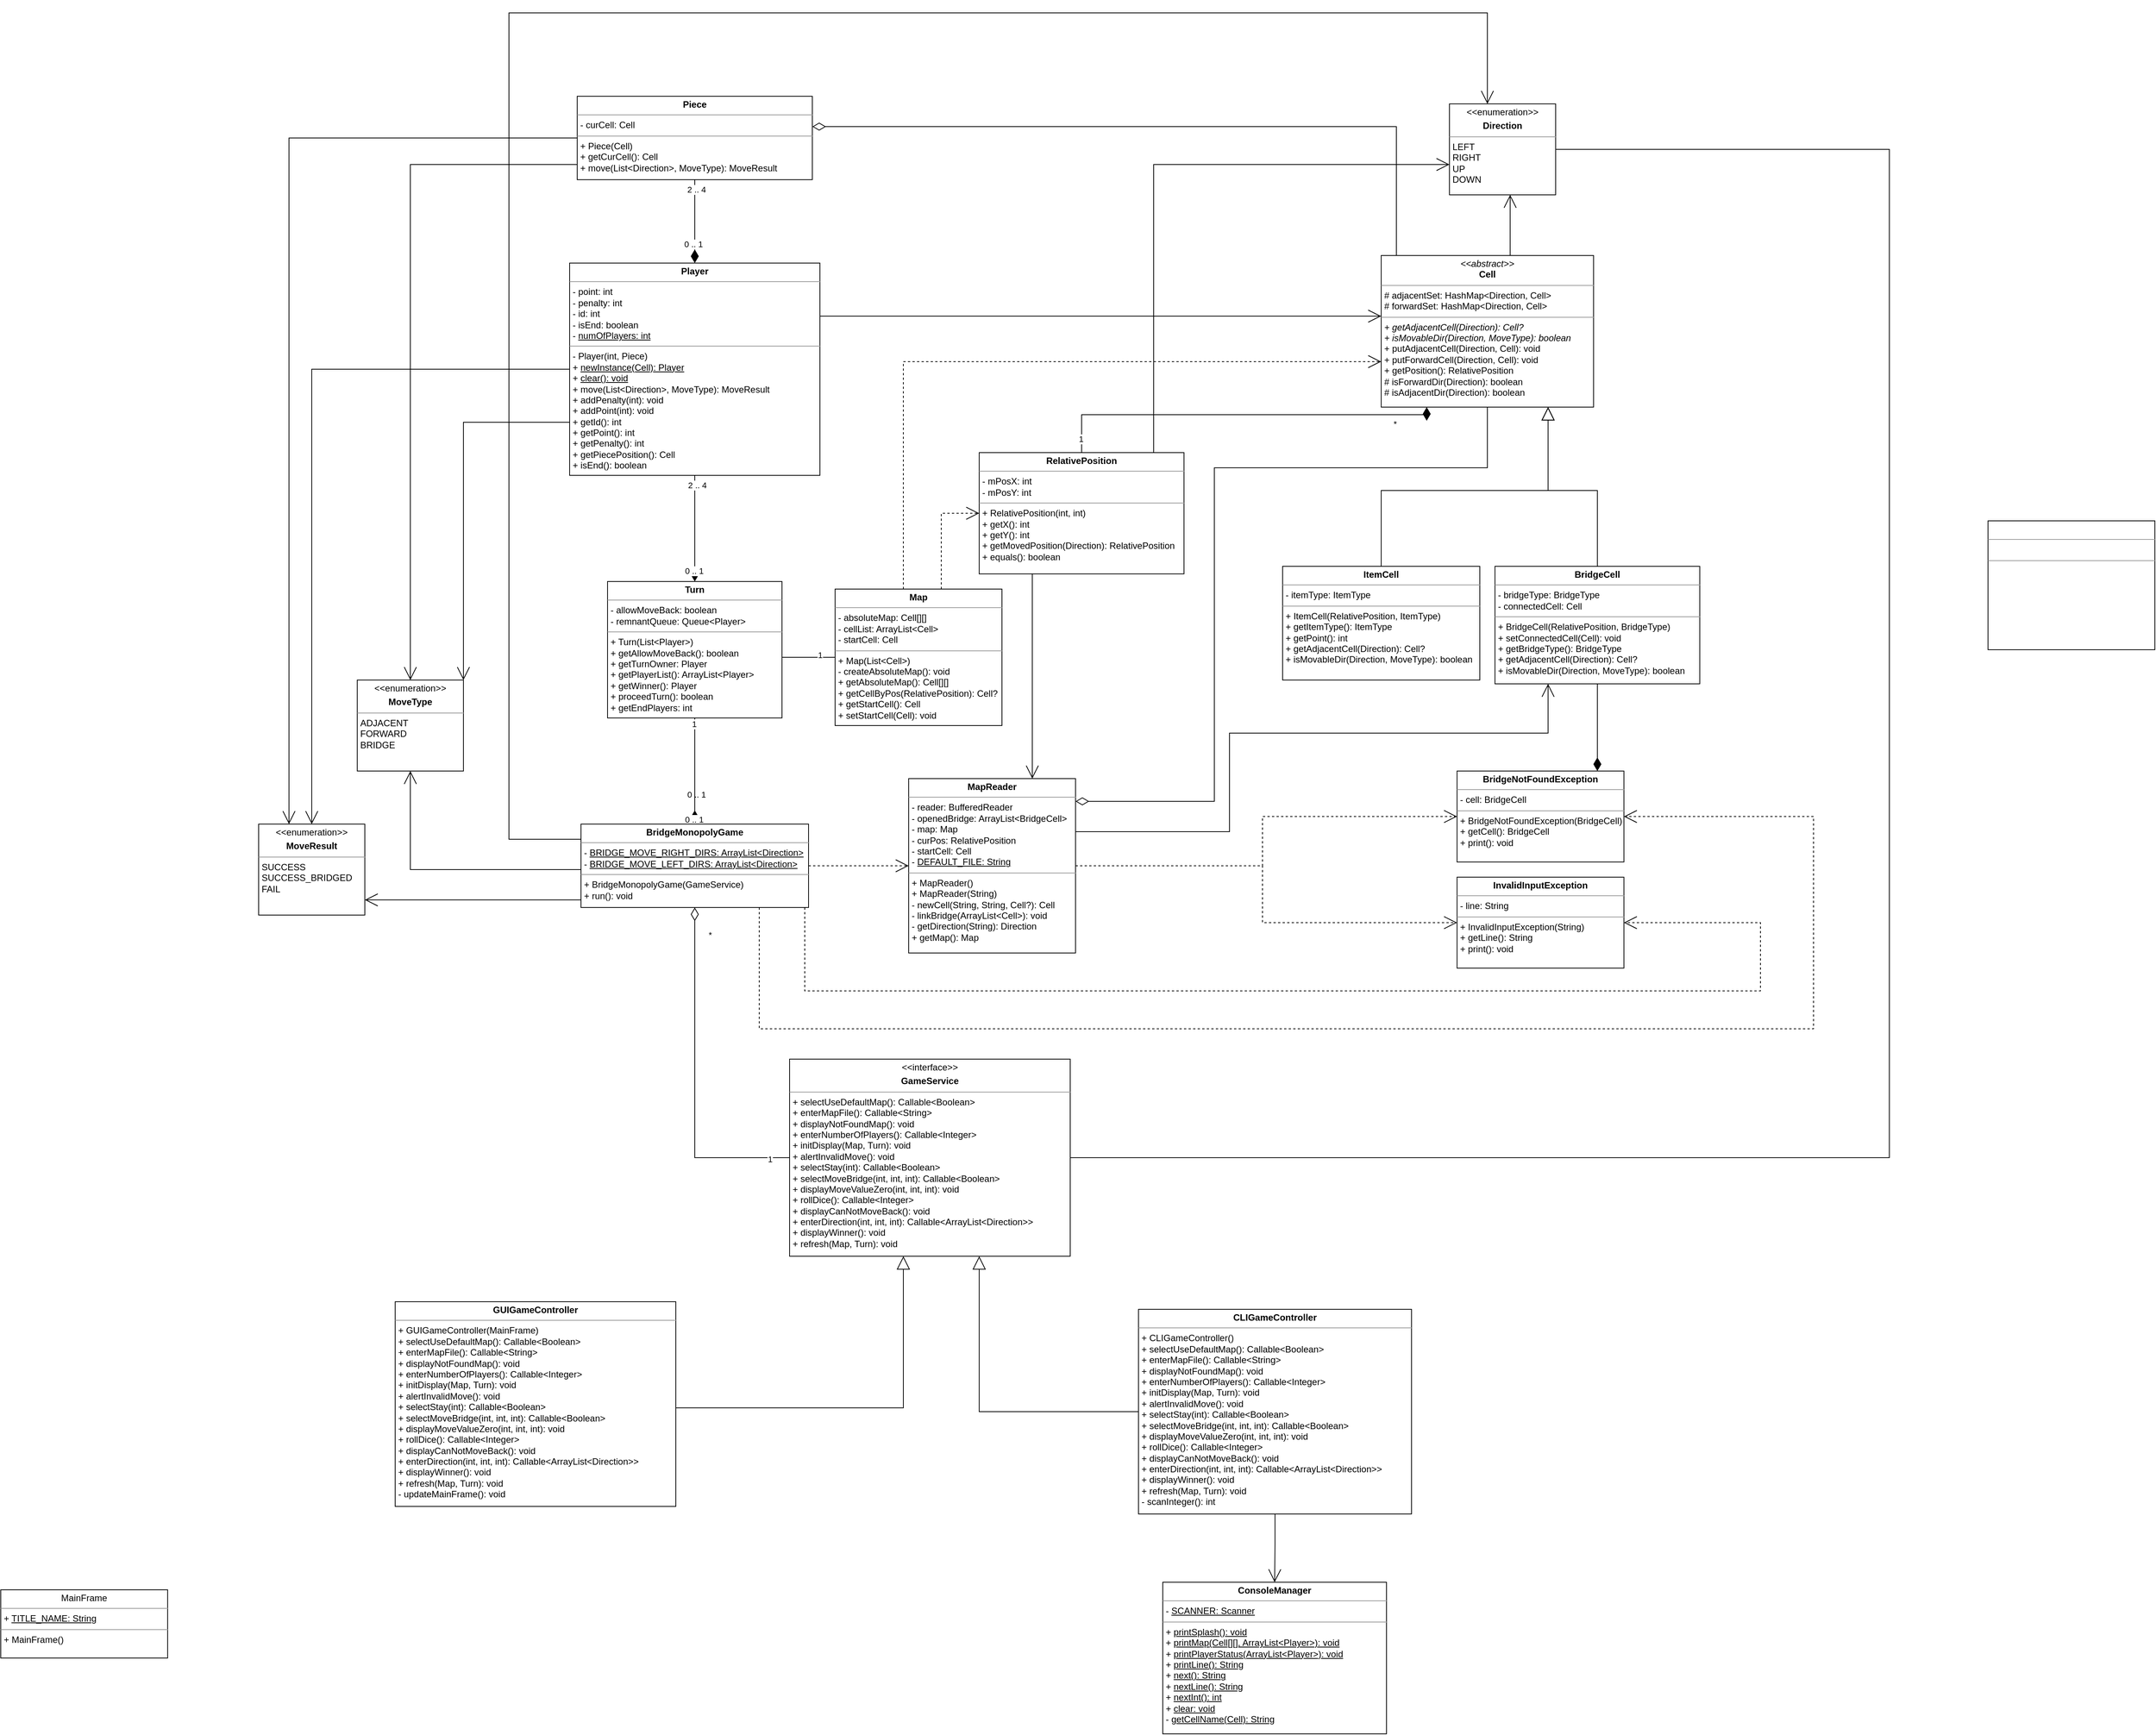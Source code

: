<mxfile version="19.0.0" type="github">
  <diagram id="lSdw_v9pI3lLwO_2yCFn" name="Page-1">
    <mxGraphModel dx="4392" dy="1780" grid="1" gridSize="10" guides="1" tooltips="1" connect="1" arrows="1" fold="1" page="1" pageScale="1" pageWidth="827" pageHeight="1169" math="0" shadow="0">
      <root>
        <mxCell id="0" />
        <mxCell id="1" parent="0" />
        <mxCell id="UL4XIpP4oCxAfivFOoVr-10" style="edgeStyle=orthogonalEdgeStyle;rounded=0;orthogonalLoop=1;jettySize=auto;html=1;endArrow=block;endFill=0;endSize=15;" parent="1" source="G20q8HZ8Ut2CzJjWJbzp-3" target="UL4XIpP4oCxAfivFOoVr-5" edge="1">
          <mxGeometry relative="1" as="geometry">
            <mxPoint x="870" y="925" as="sourcePoint" />
            <Array as="points">
              <mxPoint x="1230" y="850" />
              <mxPoint x="1450" y="850" />
            </Array>
          </mxGeometry>
        </mxCell>
        <mxCell id="G20q8HZ8Ut2CzJjWJbzp-133" style="edgeStyle=orthogonalEdgeStyle;rounded=0;orthogonalLoop=1;jettySize=auto;html=1;startArrow=none;startFill=0;endArrow=open;endFill=0;startSize=15;endSize=15;strokeWidth=1;" edge="1" parent="1" source="UL4XIpP4oCxAfivFOoVr-5" target="G20q8HZ8Ut2CzJjWJbzp-7">
          <mxGeometry relative="1" as="geometry">
            <Array as="points">
              <mxPoint x="1400" y="490" />
              <mxPoint x="1400" y="490" />
            </Array>
          </mxGeometry>
        </mxCell>
        <mxCell id="UL4XIpP4oCxAfivFOoVr-5" value="&lt;p style=&quot;margin:0px;margin-top:4px;text-align:center;&quot;&gt;&lt;i&gt;&amp;lt;&amp;lt;abstract&amp;gt;&amp;gt;&lt;/i&gt;&lt;br&gt;&lt;b&gt;Cell&lt;/b&gt;&lt;/p&gt;&lt;hr size=&quot;1&quot;&gt;&lt;p style=&quot;margin:0px;margin-left:4px;&quot;&gt;# adjacentSet: HashMap&amp;lt;Direction, Cell&amp;gt;&lt;br&gt;# forwardSet: HashMap&amp;lt;Direction, Cell&amp;gt;&lt;/p&gt;&lt;hr size=&quot;1&quot;&gt;&lt;p style=&quot;margin: 0px 0px 0px 4px;&quot;&gt;&lt;i style=&quot;background-color: initial;&quot;&gt;+ getAdjacentCell(Direction): Cell?&lt;/i&gt;&lt;br&gt;&lt;/p&gt;&lt;p style=&quot;margin: 0px 0px 0px 4px;&quot;&gt;&lt;i&gt;+ isMovableDir(Direction, MoveType): boolean&lt;/i&gt;&lt;/p&gt;&lt;p style=&quot;margin:0px;margin-left:4px;&quot;&gt;+ putAdjacentCell(Direction, Cell): void&lt;br&gt;+ putForwardCell(Direction, Cell): void&lt;/p&gt;&lt;p style=&quot;margin:0px;margin-left:4px;&quot;&gt;&lt;span style=&quot;background-color: initial;&quot;&gt;+ getPosition(): RelativePosition&lt;/span&gt;&lt;br&gt;&lt;/p&gt;&lt;p style=&quot;margin:0px;margin-left:4px;&quot;&gt;# isForwardDir(Direction): boolean&lt;/p&gt;&lt;p style=&quot;margin:0px;margin-left:4px;&quot;&gt;# isAdjacentDir(Direction): boolean&lt;/p&gt;" style="verticalAlign=top;align=left;overflow=fill;fontSize=12;fontFamily=Helvetica;html=1;" parent="1" vertex="1">
          <mxGeometry x="1230" y="540" width="280" height="200" as="geometry" />
        </mxCell>
        <mxCell id="UL4XIpP4oCxAfivFOoVr-11" style="edgeStyle=orthogonalEdgeStyle;rounded=0;orthogonalLoop=1;jettySize=auto;html=1;endArrow=block;endFill=0;endSize=15;" parent="1" source="G20q8HZ8Ut2CzJjWJbzp-4" target="UL4XIpP4oCxAfivFOoVr-5" edge="1">
          <mxGeometry relative="1" as="geometry">
            <mxPoint x="1160" y="925" as="sourcePoint" />
            <Array as="points">
              <mxPoint x="1515" y="850" />
              <mxPoint x="1450" y="850" />
            </Array>
          </mxGeometry>
        </mxCell>
        <mxCell id="G20q8HZ8Ut2CzJjWJbzp-81" style="edgeStyle=orthogonalEdgeStyle;rounded=0;orthogonalLoop=1;jettySize=auto;html=1;endArrow=diamondThin;endFill=1;endSize=15;" edge="1" parent="1" source="G20q8HZ8Ut2CzJjWJbzp-1" target="UL4XIpP4oCxAfivFOoVr-5">
          <mxGeometry relative="1" as="geometry">
            <Array as="points">
              <mxPoint x="835" y="750" />
              <mxPoint x="1290" y="750" />
            </Array>
          </mxGeometry>
        </mxCell>
        <mxCell id="G20q8HZ8Ut2CzJjWJbzp-83" value="1" style="edgeLabel;html=1;align=center;verticalAlign=middle;resizable=0;points=[];" vertex="1" connectable="0" parent="G20q8HZ8Ut2CzJjWJbzp-81">
          <mxGeometry x="-0.929" relative="1" as="geometry">
            <mxPoint x="-1" as="offset" />
          </mxGeometry>
        </mxCell>
        <mxCell id="G20q8HZ8Ut2CzJjWJbzp-84" value="*" style="edgeLabel;html=1;align=center;verticalAlign=middle;resizable=0;points=[];" vertex="1" connectable="0" parent="G20q8HZ8Ut2CzJjWJbzp-81">
          <mxGeometry x="0.768" y="-1" relative="1" as="geometry">
            <mxPoint x="7" y="11" as="offset" />
          </mxGeometry>
        </mxCell>
        <mxCell id="G20q8HZ8Ut2CzJjWJbzp-132" style="edgeStyle=orthogonalEdgeStyle;rounded=0;orthogonalLoop=1;jettySize=auto;html=1;startArrow=none;startFill=0;endArrow=open;endFill=0;startSize=15;endSize=15;strokeWidth=1;" edge="1" parent="1" source="G20q8HZ8Ut2CzJjWJbzp-1" target="G20q8HZ8Ut2CzJjWJbzp-6">
          <mxGeometry relative="1" as="geometry">
            <Array as="points">
              <mxPoint x="770" y="1050" />
              <mxPoint x="770" y="1050" />
            </Array>
          </mxGeometry>
        </mxCell>
        <mxCell id="G20q8HZ8Ut2CzJjWJbzp-134" style="edgeStyle=orthogonalEdgeStyle;rounded=0;orthogonalLoop=1;jettySize=auto;html=1;startArrow=none;startFill=0;endArrow=open;endFill=0;startSize=15;endSize=15;strokeWidth=1;" edge="1" parent="1" source="G20q8HZ8Ut2CzJjWJbzp-1" target="G20q8HZ8Ut2CzJjWJbzp-7">
          <mxGeometry relative="1" as="geometry">
            <Array as="points">
              <mxPoint x="930" y="420" />
            </Array>
          </mxGeometry>
        </mxCell>
        <mxCell id="G20q8HZ8Ut2CzJjWJbzp-1" value="&lt;p style=&quot;margin:0px;margin-top:4px;text-align:center;&quot;&gt;&lt;b&gt;RelativePosition&lt;/b&gt;&lt;/p&gt;&lt;hr size=&quot;1&quot;&gt;&lt;p style=&quot;margin:0px;margin-left:4px;&quot;&gt;- mPosX: int&lt;br&gt;- mPosY: int&lt;/p&gt;&lt;hr size=&quot;1&quot;&gt;&lt;p style=&quot;margin:0px;margin-left:4px;&quot;&gt;+ RelativePosition(int, int)&lt;/p&gt;&lt;p style=&quot;margin:0px;margin-left:4px;&quot;&gt;+ getX(): int&lt;/p&gt;&lt;p style=&quot;margin:0px;margin-left:4px;&quot;&gt;+ getY(): int&lt;/p&gt;&lt;p style=&quot;margin:0px;margin-left:4px;&quot;&gt;+ getMovedPosition(Direction): RelativePosition&lt;/p&gt;&lt;p style=&quot;margin:0px;margin-left:4px;&quot;&gt;+ equals(): boolean&lt;br&gt;&lt;/p&gt;" style="verticalAlign=top;align=left;overflow=fill;fontSize=12;fontFamily=Helvetica;html=1;" vertex="1" parent="1">
          <mxGeometry x="700" y="800" width="270" height="160" as="geometry" />
        </mxCell>
        <mxCell id="G20q8HZ8Ut2CzJjWJbzp-2" value="&lt;p style=&quot;margin:0px;margin-top:4px;text-align:center;&quot;&gt;&lt;br&gt;&lt;/p&gt;&lt;hr size=&quot;1&quot;&gt;&lt;p style=&quot;margin:0px;margin-left:4px;&quot;&gt;&lt;br&gt;&lt;/p&gt;&lt;hr size=&quot;1&quot;&gt;&lt;p style=&quot;margin:0px;margin-left:4px;&quot;&gt;&lt;br&gt;&lt;/p&gt;" style="verticalAlign=top;align=left;overflow=fill;fontSize=12;fontFamily=Helvetica;html=1;" vertex="1" parent="1">
          <mxGeometry x="2030" y="890" width="220" height="170" as="geometry" />
        </mxCell>
        <mxCell id="G20q8HZ8Ut2CzJjWJbzp-3" value="&lt;p style=&quot;margin:0px;margin-top:4px;text-align:center;&quot;&gt;&lt;b&gt;ItemCell&lt;/b&gt;&lt;/p&gt;&lt;hr size=&quot;1&quot;&gt;&lt;p style=&quot;margin:0px;margin-left:4px;&quot;&gt;- itemType: ItemType&lt;/p&gt;&lt;hr size=&quot;1&quot;&gt;&lt;p style=&quot;margin:0px;margin-left:4px;&quot;&gt;+ ItemCell(RelativePosition, ItemType)&lt;/p&gt;&lt;p style=&quot;margin:0px;margin-left:4px;&quot;&gt;+ getItemType(): ItemType&lt;/p&gt;&lt;p style=&quot;margin:0px;margin-left:4px;&quot;&gt;+ getPoint(): int&lt;/p&gt;&lt;p style=&quot;margin: 0px 0px 0px 4px;&quot;&gt;+ getAdjacentCell(Direction): Cell?&lt;/p&gt;&lt;p style=&quot;margin: 0px 0px 0px 4px;&quot;&gt;+ isMovableDir(Direction, MoveType): boolean&lt;/p&gt;" style="verticalAlign=top;align=left;overflow=fill;fontSize=12;fontFamily=Helvetica;html=1;" vertex="1" parent="1">
          <mxGeometry x="1100" y="950" width="260" height="150" as="geometry" />
        </mxCell>
        <mxCell id="G20q8HZ8Ut2CzJjWJbzp-4" value="&lt;p style=&quot;margin:0px;margin-top:4px;text-align:center;&quot;&gt;&lt;b&gt;BridgeCell&lt;/b&gt;&lt;/p&gt;&lt;hr size=&quot;1&quot;&gt;&lt;p style=&quot;margin:0px;margin-left:4px;&quot;&gt;- bridgeType: BridgeType&lt;/p&gt;&lt;p style=&quot;margin:0px;margin-left:4px;&quot;&gt;- connectedCell: Cell&lt;/p&gt;&lt;hr size=&quot;1&quot;&gt;&lt;p style=&quot;margin:0px;margin-left:4px;&quot;&gt;+ BridgeCell(RelativePosition, BridgeType)&lt;/p&gt;&lt;p style=&quot;margin:0px;margin-left:4px;&quot;&gt;+ setConnectedCell(Cell): void&lt;/p&gt;&lt;p style=&quot;margin:0px;margin-left:4px;&quot;&gt;+ getBridgeType(): BridgeType&lt;/p&gt;&lt;p style=&quot;margin: 0px 0px 0px 4px;&quot;&gt;+ getAdjacentCell(Direction): Cell?&lt;/p&gt;&lt;p style=&quot;margin: 0px 0px 0px 4px;&quot;&gt;+ isMovableDir(Direction, MoveType): boolean&lt;/p&gt;" style="verticalAlign=top;align=left;overflow=fill;fontSize=12;fontFamily=Helvetica;html=1;" vertex="1" parent="1">
          <mxGeometry x="1380" y="950" width="270" height="155" as="geometry" />
        </mxCell>
        <mxCell id="G20q8HZ8Ut2CzJjWJbzp-91" style="edgeStyle=orthogonalEdgeStyle;rounded=0;orthogonalLoop=1;jettySize=auto;html=1;endArrow=diamondThin;endFill=1;endSize=15;" edge="1" parent="1" source="G20q8HZ8Ut2CzJjWJbzp-5" target="G20q8HZ8Ut2CzJjWJbzp-18">
          <mxGeometry relative="1" as="geometry">
            <mxPoint x="1060" y="2165" as="targetPoint" />
          </mxGeometry>
        </mxCell>
        <mxCell id="G20q8HZ8Ut2CzJjWJbzp-92" value="1" style="edgeLabel;html=1;align=center;verticalAlign=middle;resizable=0;points=[];" vertex="1" connectable="0" parent="G20q8HZ8Ut2CzJjWJbzp-91">
          <mxGeometry x="-0.905" y="-2" relative="1" as="geometry">
            <mxPoint x="-1" y="-1" as="offset" />
          </mxGeometry>
        </mxCell>
        <mxCell id="G20q8HZ8Ut2CzJjWJbzp-93" value="0 .. 1" style="edgeLabel;html=1;align=center;verticalAlign=middle;resizable=0;points=[];" vertex="1" connectable="0" parent="G20q8HZ8Ut2CzJjWJbzp-91">
          <mxGeometry x="0.813" y="3" relative="1" as="geometry">
            <mxPoint x="-1" y="-1" as="offset" />
          </mxGeometry>
        </mxCell>
        <mxCell id="G20q8HZ8Ut2CzJjWJbzp-100" style="edgeStyle=orthogonalEdgeStyle;rounded=0;orthogonalLoop=1;jettySize=auto;html=1;endArrow=open;endFill=0;endSize=15;dashed=1;" edge="1" parent="1" source="G20q8HZ8Ut2CzJjWJbzp-5" target="UL4XIpP4oCxAfivFOoVr-5">
          <mxGeometry relative="1" as="geometry">
            <Array as="points">
              <mxPoint x="600" y="680" />
            </Array>
          </mxGeometry>
        </mxCell>
        <mxCell id="G20q8HZ8Ut2CzJjWJbzp-110" style="edgeStyle=orthogonalEdgeStyle;rounded=0;orthogonalLoop=1;jettySize=auto;html=1;startArrow=none;startFill=0;endArrow=open;endFill=0;startSize=15;endSize=15;strokeWidth=1;dashed=1;" edge="1" parent="1" source="G20q8HZ8Ut2CzJjWJbzp-5" target="G20q8HZ8Ut2CzJjWJbzp-1">
          <mxGeometry relative="1" as="geometry">
            <Array as="points">
              <mxPoint x="650" y="880" />
            </Array>
          </mxGeometry>
        </mxCell>
        <mxCell id="G20q8HZ8Ut2CzJjWJbzp-5" value="&lt;p style=&quot;margin:0px;margin-top:4px;text-align:center;&quot;&gt;&lt;b&gt;Map&lt;/b&gt;&lt;/p&gt;&lt;hr size=&quot;1&quot;&gt;&lt;p style=&quot;margin:0px;margin-left:4px;&quot;&gt;- absoluteMap: Cell[][]&lt;/p&gt;&lt;p style=&quot;margin:0px;margin-left:4px;&quot;&gt;- cellList: ArrayList&amp;lt;Cell&amp;gt;&lt;/p&gt;&lt;p style=&quot;margin:0px;margin-left:4px;&quot;&gt;- startCell: Cell&lt;/p&gt;&lt;hr size=&quot;1&quot;&gt;&lt;p style=&quot;margin:0px;margin-left:4px;&quot;&gt;+ Map(List&amp;lt;Cell&amp;gt;)&lt;br&gt;&lt;/p&gt;&lt;p style=&quot;margin:0px;margin-left:4px;&quot;&gt;- createAbsoluteMap(): void&lt;/p&gt;&lt;p style=&quot;margin:0px;margin-left:4px;&quot;&gt;+ getAbsoluteMap(): Cell[][]&lt;/p&gt;&lt;p style=&quot;margin:0px;margin-left:4px;&quot;&gt;+ getCellByPos(RelativePosition): Cell?&lt;/p&gt;&lt;p style=&quot;margin:0px;margin-left:4px;&quot;&gt;+ getStartCell(): Cell&lt;/p&gt;&lt;p style=&quot;margin:0px;margin-left:4px;&quot;&gt;+ setStartCell(Cell): void&lt;/p&gt;" style="verticalAlign=top;align=left;overflow=fill;fontSize=12;fontFamily=Helvetica;html=1;" vertex="1" parent="1">
          <mxGeometry x="510" y="980" width="220" height="180" as="geometry" />
        </mxCell>
        <mxCell id="G20q8HZ8Ut2CzJjWJbzp-72" style="edgeStyle=orthogonalEdgeStyle;rounded=0;orthogonalLoop=1;jettySize=auto;html=1;endArrow=open;endFill=0;endSize=15;dashed=1;" edge="1" parent="1" source="G20q8HZ8Ut2CzJjWJbzp-6" target="G20q8HZ8Ut2CzJjWJbzp-63">
          <mxGeometry relative="1" as="geometry" />
        </mxCell>
        <mxCell id="G20q8HZ8Ut2CzJjWJbzp-73" style="edgeStyle=orthogonalEdgeStyle;rounded=0;orthogonalLoop=1;jettySize=auto;html=1;endArrow=open;endFill=0;endSize=15;dashed=1;" edge="1" parent="1" source="G20q8HZ8Ut2CzJjWJbzp-6" target="G20q8HZ8Ut2CzJjWJbzp-64">
          <mxGeometry relative="1" as="geometry" />
        </mxCell>
        <mxCell id="G20q8HZ8Ut2CzJjWJbzp-105" style="edgeStyle=orthogonalEdgeStyle;rounded=0;orthogonalLoop=1;jettySize=auto;html=1;endArrow=none;endFill=0;endSize=15;startArrow=diamondThin;startFill=0;startSize=15;" edge="1" parent="1" source="G20q8HZ8Ut2CzJjWJbzp-6" target="UL4XIpP4oCxAfivFOoVr-5">
          <mxGeometry relative="1" as="geometry">
            <Array as="points">
              <mxPoint x="1010" y="1260" />
              <mxPoint x="1010" y="820" />
            </Array>
          </mxGeometry>
        </mxCell>
        <mxCell id="G20q8HZ8Ut2CzJjWJbzp-106" style="edgeStyle=orthogonalEdgeStyle;rounded=0;orthogonalLoop=1;jettySize=auto;html=1;startArrow=none;startFill=0;endArrow=open;endFill=0;startSize=15;endSize=15;strokeWidth=1;" edge="1" parent="1" source="G20q8HZ8Ut2CzJjWJbzp-6" target="G20q8HZ8Ut2CzJjWJbzp-4">
          <mxGeometry relative="1" as="geometry">
            <Array as="points">
              <mxPoint x="1030" y="1300" />
              <mxPoint x="1030" y="1170" />
              <mxPoint x="1450" y="1170" />
            </Array>
          </mxGeometry>
        </mxCell>
        <mxCell id="G20q8HZ8Ut2CzJjWJbzp-6" value="&lt;p style=&quot;margin:0px;margin-top:4px;text-align:center;&quot;&gt;&lt;b&gt;MapReader&lt;/b&gt;&lt;/p&gt;&lt;hr size=&quot;1&quot;&gt;&lt;p style=&quot;margin:0px;margin-left:4px;&quot;&gt;- reader: BufferedReader&lt;/p&gt;&lt;p style=&quot;margin:0px;margin-left:4px;&quot;&gt;- openedBridge: ArrayList&amp;lt;BridgeCell&amp;gt;&lt;/p&gt;&lt;p style=&quot;margin:0px;margin-left:4px;&quot;&gt;- map: Map&lt;/p&gt;&lt;p style=&quot;margin:0px;margin-left:4px;&quot;&gt;- curPos: RelativePosition&lt;/p&gt;&lt;p style=&quot;margin:0px;margin-left:4px;&quot;&gt;- startCell: Cell&lt;/p&gt;&lt;p style=&quot;margin:0px;margin-left:4px;&quot;&gt;- &lt;u&gt;DEFAULT_FILE: String&lt;/u&gt;&lt;/p&gt;&lt;hr size=&quot;1&quot;&gt;&lt;p style=&quot;margin:0px;margin-left:4px;&quot;&gt;+ MapReader()&lt;/p&gt;&lt;p style=&quot;margin:0px;margin-left:4px;&quot;&gt;+ MapReader(String)&lt;/p&gt;&lt;p style=&quot;margin:0px;margin-left:4px;&quot;&gt;- newCell(String, String, Cell?): Cell&lt;/p&gt;&lt;p style=&quot;margin:0px;margin-left:4px;&quot;&gt;- linkBridge(ArrayList&amp;lt;Cell&amp;gt;): void&lt;/p&gt;&lt;p style=&quot;margin:0px;margin-left:4px;&quot;&gt;- getDirection(String): Direction&lt;/p&gt;&lt;p style=&quot;margin:0px;margin-left:4px;&quot;&gt;+ getMap(): Map&lt;/p&gt;" style="verticalAlign=top;align=left;overflow=fill;fontSize=12;fontFamily=Helvetica;html=1;" vertex="1" parent="1">
          <mxGeometry x="607" y="1230" width="220" height="230" as="geometry" />
        </mxCell>
        <mxCell id="G20q8HZ8Ut2CzJjWJbzp-7" value="&lt;p style=&quot;margin:0px;margin-top:4px;text-align:center;&quot;&gt;&amp;lt;&amp;lt;enumeration&amp;gt;&amp;gt;&lt;/p&gt;&lt;p style=&quot;margin:0px;margin-top:4px;text-align:center;&quot;&gt;&lt;b&gt;Direction&lt;/b&gt;&lt;/p&gt;&lt;hr size=&quot;1&quot;&gt;&lt;p style=&quot;margin:0px;margin-left:4px;&quot;&gt;&lt;/p&gt;&lt;p style=&quot;margin:0px;margin-left:4px;&quot;&gt;LEFT&lt;/p&gt;&lt;p style=&quot;margin:0px;margin-left:4px;&quot;&gt;RIGHT&lt;/p&gt;&lt;p style=&quot;margin:0px;margin-left:4px;&quot;&gt;UP&lt;/p&gt;&lt;p style=&quot;margin:0px;margin-left:4px;&quot;&gt;DOWN&lt;/p&gt;" style="verticalAlign=top;align=left;overflow=fill;fontSize=12;fontFamily=Helvetica;html=1;" vertex="1" parent="1">
          <mxGeometry x="1320" y="340" width="140" height="120" as="geometry" />
        </mxCell>
        <mxCell id="G20q8HZ8Ut2CzJjWJbzp-8" value="&lt;p style=&quot;margin:0px;margin-top:4px;text-align:center;&quot;&gt;&amp;lt;&amp;lt;enumeration&amp;gt;&amp;gt;&lt;/p&gt;&lt;p style=&quot;margin:0px;margin-top:4px;text-align:center;&quot;&gt;&lt;b&gt;MoveResult&lt;/b&gt;&lt;/p&gt;&lt;hr size=&quot;1&quot;&gt;&lt;p style=&quot;margin:0px;margin-left:4px;&quot;&gt;&lt;/p&gt;&lt;p style=&quot;margin:0px;margin-left:4px;&quot;&gt;SUCCESS&lt;/p&gt;&lt;p style=&quot;margin:0px;margin-left:4px;&quot;&gt;SUCCESS_BRIDGED&lt;/p&gt;&lt;p style=&quot;margin:0px;margin-left:4px;&quot;&gt;FAIL&lt;/p&gt;" style="verticalAlign=top;align=left;overflow=fill;fontSize=12;fontFamily=Helvetica;html=1;" vertex="1" parent="1">
          <mxGeometry x="-250" y="1290" width="140" height="120" as="geometry" />
        </mxCell>
        <mxCell id="G20q8HZ8Ut2CzJjWJbzp-10" value="&lt;p style=&quot;margin:0px;margin-top:4px;text-align:center;&quot;&gt;&amp;lt;&amp;lt;enumeration&amp;gt;&amp;gt;&lt;/p&gt;&lt;p style=&quot;margin:0px;margin-top:4px;text-align:center;&quot;&gt;&lt;b&gt;MoveType&lt;/b&gt;&lt;/p&gt;&lt;hr size=&quot;1&quot;&gt;&lt;p style=&quot;margin:0px;margin-left:4px;&quot;&gt;&lt;/p&gt;&lt;p style=&quot;margin:0px;margin-left:4px;&quot;&gt;ADJACENT&lt;/p&gt;&lt;p style=&quot;margin:0px;margin-left:4px;&quot;&gt;FORWARD&lt;/p&gt;&lt;p style=&quot;margin:0px;margin-left:4px;&quot;&gt;BRIDGE&lt;/p&gt;" style="verticalAlign=top;align=left;overflow=fill;fontSize=12;fontFamily=Helvetica;html=1;" vertex="1" parent="1">
          <mxGeometry x="-120" y="1100" width="140" height="120" as="geometry" />
        </mxCell>
        <mxCell id="G20q8HZ8Ut2CzJjWJbzp-97" style="edgeStyle=orthogonalEdgeStyle;rounded=0;orthogonalLoop=1;jettySize=auto;html=1;endArrow=diamondThin;endFill=1;endSize=15;" edge="1" parent="1" source="G20q8HZ8Ut2CzJjWJbzp-12" target="G20q8HZ8Ut2CzJjWJbzp-13">
          <mxGeometry relative="1" as="geometry" />
        </mxCell>
        <mxCell id="G20q8HZ8Ut2CzJjWJbzp-98" value="2 .. 4" style="edgeLabel;html=1;align=center;verticalAlign=middle;resizable=0;points=[];" vertex="1" connectable="0" parent="G20q8HZ8Ut2CzJjWJbzp-97">
          <mxGeometry x="-0.769" y="2" relative="1" as="geometry">
            <mxPoint as="offset" />
          </mxGeometry>
        </mxCell>
        <mxCell id="G20q8HZ8Ut2CzJjWJbzp-99" value="0 .. 1" style="edgeLabel;html=1;align=center;verticalAlign=middle;resizable=0;points=[];" vertex="1" connectable="0" parent="G20q8HZ8Ut2CzJjWJbzp-97">
          <mxGeometry x="0.544" y="-2" relative="1" as="geometry">
            <mxPoint as="offset" />
          </mxGeometry>
        </mxCell>
        <mxCell id="G20q8HZ8Ut2CzJjWJbzp-103" style="edgeStyle=orthogonalEdgeStyle;rounded=0;orthogonalLoop=1;jettySize=auto;html=1;endArrow=diamondThin;endFill=0;endSize=15;" edge="1" parent="1" source="UL4XIpP4oCxAfivFOoVr-5" target="G20q8HZ8Ut2CzJjWJbzp-12">
          <mxGeometry relative="1" as="geometry">
            <mxPoint x="650" y="540" as="sourcePoint" />
            <mxPoint x="960" y="450" as="targetPoint" />
            <Array as="points">
              <mxPoint x="1250" y="370" />
            </Array>
          </mxGeometry>
        </mxCell>
        <mxCell id="G20q8HZ8Ut2CzJjWJbzp-128" style="edgeStyle=orthogonalEdgeStyle;rounded=0;orthogonalLoop=1;jettySize=auto;html=1;startArrow=none;startFill=0;endArrow=open;endFill=0;startSize=15;endSize=15;strokeWidth=1;" edge="1" parent="1" source="G20q8HZ8Ut2CzJjWJbzp-12" target="G20q8HZ8Ut2CzJjWJbzp-10">
          <mxGeometry relative="1" as="geometry">
            <mxPoint x="-40" y="1240" as="targetPoint" />
            <Array as="points">
              <mxPoint x="-50" y="420" />
            </Array>
          </mxGeometry>
        </mxCell>
        <mxCell id="G20q8HZ8Ut2CzJjWJbzp-129" style="edgeStyle=orthogonalEdgeStyle;rounded=0;orthogonalLoop=1;jettySize=auto;html=1;startArrow=none;startFill=0;endArrow=open;endFill=0;startSize=15;endSize=15;strokeWidth=1;" edge="1" parent="1" source="G20q8HZ8Ut2CzJjWJbzp-12" target="G20q8HZ8Ut2CzJjWJbzp-8">
          <mxGeometry relative="1" as="geometry">
            <Array as="points">
              <mxPoint x="-210" y="385" />
            </Array>
          </mxGeometry>
        </mxCell>
        <mxCell id="G20q8HZ8Ut2CzJjWJbzp-12" value="&lt;p style=&quot;margin:0px;margin-top:4px;text-align:center;&quot;&gt;&lt;b&gt;Piece&lt;/b&gt;&lt;/p&gt;&lt;hr size=&quot;1&quot;&gt;&lt;p style=&quot;margin:0px;margin-left:4px;&quot;&gt;- curCell: Cell&lt;/p&gt;&lt;hr size=&quot;1&quot;&gt;&lt;p style=&quot;margin:0px;margin-left:4px;&quot;&gt;+ Piece(Cell)&lt;/p&gt;&lt;p style=&quot;margin:0px;margin-left:4px;&quot;&gt;+ getCurCell(): Cell&lt;/p&gt;&lt;p style=&quot;margin:0px;margin-left:4px;&quot;&gt;+ move(List&amp;lt;Direction&amp;gt;, MoveType): MoveResult&lt;/p&gt;" style="verticalAlign=top;align=left;overflow=fill;fontSize=12;fontFamily=Helvetica;html=1;" vertex="1" parent="1">
          <mxGeometry x="170" y="330" width="310" height="110" as="geometry" />
        </mxCell>
        <mxCell id="G20q8HZ8Ut2CzJjWJbzp-88" style="edgeStyle=orthogonalEdgeStyle;rounded=0;orthogonalLoop=1;jettySize=auto;html=1;endArrow=diamondThin;endFill=1;endSize=15;" edge="1" parent="1" source="G20q8HZ8Ut2CzJjWJbzp-13" target="G20q8HZ8Ut2CzJjWJbzp-17">
          <mxGeometry relative="1" as="geometry" />
        </mxCell>
        <mxCell id="G20q8HZ8Ut2CzJjWJbzp-89" value="2 .. 4" style="edgeLabel;html=1;align=center;verticalAlign=middle;resizable=0;points=[];" vertex="1" connectable="0" parent="G20q8HZ8Ut2CzJjWJbzp-88">
          <mxGeometry x="-0.817" y="3" relative="1" as="geometry">
            <mxPoint as="offset" />
          </mxGeometry>
        </mxCell>
        <mxCell id="G20q8HZ8Ut2CzJjWJbzp-90" value="0 .. 1" style="edgeLabel;html=1;align=center;verticalAlign=middle;resizable=0;points=[];" vertex="1" connectable="0" parent="G20q8HZ8Ut2CzJjWJbzp-88">
          <mxGeometry x="0.8" y="-1" relative="1" as="geometry">
            <mxPoint as="offset" />
          </mxGeometry>
        </mxCell>
        <mxCell id="G20q8HZ8Ut2CzJjWJbzp-127" style="edgeStyle=orthogonalEdgeStyle;rounded=0;orthogonalLoop=1;jettySize=auto;html=1;startArrow=none;startFill=0;endArrow=open;endFill=0;startSize=15;endSize=15;strokeWidth=1;" edge="1" parent="1" source="G20q8HZ8Ut2CzJjWJbzp-13" target="G20q8HZ8Ut2CzJjWJbzp-10">
          <mxGeometry relative="1" as="geometry">
            <Array as="points">
              <mxPoint x="20" y="760" />
            </Array>
          </mxGeometry>
        </mxCell>
        <mxCell id="G20q8HZ8Ut2CzJjWJbzp-130" style="edgeStyle=orthogonalEdgeStyle;rounded=0;orthogonalLoop=1;jettySize=auto;html=1;startArrow=none;startFill=0;endArrow=open;endFill=0;startSize=15;endSize=15;strokeWidth=1;" edge="1" parent="1" source="G20q8HZ8Ut2CzJjWJbzp-13" target="G20q8HZ8Ut2CzJjWJbzp-8">
          <mxGeometry relative="1" as="geometry" />
        </mxCell>
        <mxCell id="G20q8HZ8Ut2CzJjWJbzp-135" style="edgeStyle=orthogonalEdgeStyle;rounded=0;orthogonalLoop=1;jettySize=auto;html=1;startArrow=none;startFill=0;endArrow=open;endFill=0;startSize=15;endSize=15;strokeWidth=1;" edge="1" parent="1" source="G20q8HZ8Ut2CzJjWJbzp-13" target="UL4XIpP4oCxAfivFOoVr-5">
          <mxGeometry relative="1" as="geometry">
            <Array as="points">
              <mxPoint x="990" y="620" />
              <mxPoint x="990" y="620" />
            </Array>
          </mxGeometry>
        </mxCell>
        <mxCell id="G20q8HZ8Ut2CzJjWJbzp-13" value="&lt;p style=&quot;margin:0px;margin-top:4px;text-align:center;&quot;&gt;&lt;b&gt;Player&lt;/b&gt;&lt;/p&gt;&lt;hr size=&quot;1&quot;&gt;&lt;p style=&quot;margin:0px;margin-left:4px;&quot;&gt;- point: int&lt;/p&gt;&lt;p style=&quot;margin:0px;margin-left:4px;&quot;&gt;- penalty: int&lt;/p&gt;&lt;p style=&quot;margin:0px;margin-left:4px;&quot;&gt;- id: int&lt;/p&gt;&lt;p style=&quot;margin:0px;margin-left:4px;&quot;&gt;- isEnd: boolean&lt;/p&gt;&lt;p style=&quot;margin:0px;margin-left:4px;&quot;&gt;- &lt;u&gt;numOfPlayers: int&lt;/u&gt;&lt;/p&gt;&lt;hr size=&quot;1&quot;&gt;&lt;p style=&quot;margin:0px;margin-left:4px;&quot;&gt;- Player(int, Piece)&lt;/p&gt;&lt;p style=&quot;margin:0px;margin-left:4px;&quot;&gt;+ &lt;u&gt;newInstance(Cell): Player&lt;/u&gt;&lt;/p&gt;&lt;p style=&quot;margin:0px;margin-left:4px;&quot;&gt;+ &lt;u&gt;clear(): void&lt;/u&gt;&lt;/p&gt;&lt;p style=&quot;margin:0px;margin-left:4px;&quot;&gt;+ move(List&amp;lt;Direction&amp;gt;, MoveType): MoveResult&lt;/p&gt;&lt;p style=&quot;margin:0px;margin-left:4px;&quot;&gt;+ addPenalty(int): void&lt;/p&gt;&lt;p style=&quot;margin:0px;margin-left:4px;&quot;&gt;+ addPoint(int): void&lt;/p&gt;&lt;p style=&quot;margin:0px;margin-left:4px;&quot;&gt;+ getId(): int&lt;/p&gt;&lt;p style=&quot;margin:0px;margin-left:4px;&quot;&gt;+ getPoint(): int&lt;/p&gt;&lt;p style=&quot;margin:0px;margin-left:4px;&quot;&gt;+ getPenalty(): int&lt;br&gt;&lt;/p&gt;&lt;p style=&quot;margin:0px;margin-left:4px;&quot;&gt;+ getPiecePosition(): Cell&lt;/p&gt;&lt;p style=&quot;margin:0px;margin-left:4px;&quot;&gt;+ isEnd(): boolean&lt;/p&gt;&lt;p style=&quot;margin:0px;margin-left:4px;&quot;&gt;&lt;br&gt;&lt;/p&gt;&lt;p style=&quot;margin:0px;margin-left:4px;&quot;&gt;&lt;br&gt;&lt;/p&gt;" style="verticalAlign=top;align=left;overflow=fill;fontSize=12;fontFamily=Helvetica;html=1;" vertex="1" parent="1">
          <mxGeometry x="160" y="550" width="330" height="280" as="geometry" />
        </mxCell>
        <mxCell id="G20q8HZ8Ut2CzJjWJbzp-85" style="edgeStyle=orthogonalEdgeStyle;rounded=0;orthogonalLoop=1;jettySize=auto;html=1;endArrow=diamondThin;endFill=1;endSize=15;" edge="1" parent="1" source="G20q8HZ8Ut2CzJjWJbzp-17" target="G20q8HZ8Ut2CzJjWJbzp-18">
          <mxGeometry relative="1" as="geometry" />
        </mxCell>
        <mxCell id="G20q8HZ8Ut2CzJjWJbzp-86" value="0 .. 1" style="edgeLabel;html=1;align=center;verticalAlign=middle;resizable=0;points=[];" vertex="1" connectable="0" parent="G20q8HZ8Ut2CzJjWJbzp-85">
          <mxGeometry x="0.909" relative="1" as="geometry">
            <mxPoint x="-1" as="offset" />
          </mxGeometry>
        </mxCell>
        <mxCell id="G20q8HZ8Ut2CzJjWJbzp-87" value="1" style="edgeLabel;html=1;align=center;verticalAlign=middle;resizable=0;points=[];" vertex="1" connectable="0" parent="G20q8HZ8Ut2CzJjWJbzp-85">
          <mxGeometry x="-0.889" relative="1" as="geometry">
            <mxPoint x="-1" as="offset" />
          </mxGeometry>
        </mxCell>
        <mxCell id="G20q8HZ8Ut2CzJjWJbzp-17" value="&lt;p style=&quot;margin:0px;margin-top:4px;text-align:center;&quot;&gt;&lt;b&gt;Turn&lt;/b&gt;&lt;/p&gt;&lt;hr size=&quot;1&quot;&gt;&lt;p style=&quot;margin:0px;margin-left:4px;&quot;&gt;- allowMoveBack: boolean&lt;/p&gt;&lt;p style=&quot;margin:0px;margin-left:4px;&quot;&gt;- remnantQueue: Queue&amp;lt;Player&amp;gt;&lt;/p&gt;&lt;hr size=&quot;1&quot;&gt;&lt;p style=&quot;margin:0px;margin-left:4px;&quot;&gt;+ Turn(List&amp;lt;Player&amp;gt;)&lt;/p&gt;&lt;p style=&quot;margin:0px;margin-left:4px;&quot;&gt;+ getAllowMoveBack(): boolean&lt;/p&gt;&lt;p style=&quot;margin:0px;margin-left:4px;&quot;&gt;+ getTurnOwner: Player&lt;/p&gt;&lt;p style=&quot;margin:0px;margin-left:4px;&quot;&gt;+ getPlayerList(): ArrayList&amp;lt;Player&amp;gt;&lt;/p&gt;&lt;p style=&quot;margin:0px;margin-left:4px;&quot;&gt;+ getWinner(): Player&lt;/p&gt;&lt;p style=&quot;margin:0px;margin-left:4px;&quot;&gt;+ proceedTurn(): boolean&lt;/p&gt;&lt;p style=&quot;margin:0px;margin-left:4px;&quot;&gt;+ getEndPlayers: int&lt;/p&gt;" style="verticalAlign=top;align=left;overflow=fill;fontSize=12;fontFamily=Helvetica;html=1;" vertex="1" parent="1">
          <mxGeometry x="210" y="970" width="230" height="180" as="geometry" />
        </mxCell>
        <mxCell id="G20q8HZ8Ut2CzJjWJbzp-71" style="edgeStyle=orthogonalEdgeStyle;rounded=0;orthogonalLoop=1;jettySize=auto;html=1;endArrow=open;endFill=0;endSize=15;dashed=1;" edge="1" parent="1" source="G20q8HZ8Ut2CzJjWJbzp-18" target="G20q8HZ8Ut2CzJjWJbzp-6">
          <mxGeometry relative="1" as="geometry" />
        </mxCell>
        <mxCell id="G20q8HZ8Ut2CzJjWJbzp-108" style="edgeStyle=orthogonalEdgeStyle;rounded=0;orthogonalLoop=1;jettySize=auto;html=1;startArrow=none;startFill=0;endArrow=open;endFill=0;startSize=15;endSize=15;strokeWidth=1;" edge="1" parent="1" source="G20q8HZ8Ut2CzJjWJbzp-18" target="G20q8HZ8Ut2CzJjWJbzp-7">
          <mxGeometry relative="1" as="geometry">
            <Array as="points">
              <mxPoint x="80" y="1310" />
              <mxPoint x="80" y="220" />
              <mxPoint x="1370" y="220" />
            </Array>
          </mxGeometry>
        </mxCell>
        <mxCell id="G20q8HZ8Ut2CzJjWJbzp-118" style="edgeStyle=orthogonalEdgeStyle;rounded=0;orthogonalLoop=1;jettySize=auto;html=1;startArrow=none;startFill=0;endArrow=open;endFill=0;startSize=15;endSize=15;strokeWidth=1;dashed=1;" edge="1" parent="1" source="G20q8HZ8Ut2CzJjWJbzp-18" target="G20q8HZ8Ut2CzJjWJbzp-64">
          <mxGeometry relative="1" as="geometry">
            <Array as="points">
              <mxPoint x="410" y="1560" />
              <mxPoint x="1800" y="1560" />
              <mxPoint x="1800" y="1280" />
            </Array>
          </mxGeometry>
        </mxCell>
        <mxCell id="G20q8HZ8Ut2CzJjWJbzp-119" style="edgeStyle=orthogonalEdgeStyle;rounded=0;orthogonalLoop=1;jettySize=auto;html=1;dashed=1;startArrow=none;startFill=0;endArrow=open;endFill=0;startSize=15;endSize=15;strokeWidth=1;" edge="1" parent="1" source="G20q8HZ8Ut2CzJjWJbzp-18" target="G20q8HZ8Ut2CzJjWJbzp-63">
          <mxGeometry relative="1" as="geometry">
            <Array as="points">
              <mxPoint x="470" y="1510" />
              <mxPoint x="1730" y="1510" />
              <mxPoint x="1730" y="1420" />
            </Array>
          </mxGeometry>
        </mxCell>
        <mxCell id="G20q8HZ8Ut2CzJjWJbzp-125" style="edgeStyle=orthogonalEdgeStyle;rounded=0;orthogonalLoop=1;jettySize=auto;html=1;startArrow=none;startFill=0;endArrow=open;endFill=0;startSize=15;endSize=15;strokeWidth=1;" edge="1" parent="1" source="G20q8HZ8Ut2CzJjWJbzp-18" target="G20q8HZ8Ut2CzJjWJbzp-8">
          <mxGeometry relative="1" as="geometry">
            <Array as="points">
              <mxPoint x="110" y="1390" />
              <mxPoint x="110" y="1390" />
            </Array>
          </mxGeometry>
        </mxCell>
        <mxCell id="G20q8HZ8Ut2CzJjWJbzp-126" style="edgeStyle=orthogonalEdgeStyle;rounded=0;orthogonalLoop=1;jettySize=auto;html=1;startArrow=none;startFill=0;endArrow=open;endFill=0;startSize=15;endSize=15;strokeWidth=1;" edge="1" parent="1" source="G20q8HZ8Ut2CzJjWJbzp-18" target="G20q8HZ8Ut2CzJjWJbzp-10">
          <mxGeometry relative="1" as="geometry">
            <Array as="points">
              <mxPoint x="-50" y="1350" />
            </Array>
          </mxGeometry>
        </mxCell>
        <mxCell id="G20q8HZ8Ut2CzJjWJbzp-18" value="&lt;p style=&quot;margin:0px;margin-top:4px;text-align:center;&quot;&gt;&lt;b&gt;BridgeMonopolyGame&lt;/b&gt;&lt;/p&gt;&lt;hr size=&quot;1&quot;&gt;&lt;p style=&quot;margin:0px;margin-left:4px;&quot;&gt;- &lt;u&gt;BRIDGE_MOVE_RIGHT_DIRS: ArrayList&amp;lt;Direction&amp;gt;&lt;/u&gt;&lt;/p&gt;&lt;p style=&quot;margin:0px;margin-left:4px;&quot;&gt;- &lt;u&gt;BRIDGE_MOVE_LEFT_DIRS: ArrayList&amp;lt;Direction&amp;gt;&lt;/u&gt;&lt;/p&gt;&lt;hr size=&quot;1&quot;&gt;&lt;p style=&quot;margin:0px;margin-left:4px;&quot;&gt;+ BridgeMonopolyGame(GameService)&lt;/p&gt;&lt;p style=&quot;margin:0px;margin-left:4px;&quot;&gt;+ run(): void&lt;/p&gt;" style="verticalAlign=top;align=left;overflow=fill;fontSize=12;fontFamily=Helvetica;html=1;" vertex="1" parent="1">
          <mxGeometry x="175" y="1290" width="300" height="110" as="geometry" />
        </mxCell>
        <mxCell id="G20q8HZ8Ut2CzJjWJbzp-94" style="edgeStyle=orthogonalEdgeStyle;rounded=0;orthogonalLoop=1;jettySize=auto;html=1;endArrow=diamondThin;endFill=0;endSize=15;" edge="1" parent="1" source="G20q8HZ8Ut2CzJjWJbzp-25" target="G20q8HZ8Ut2CzJjWJbzp-18">
          <mxGeometry relative="1" as="geometry">
            <Array as="points">
              <mxPoint x="325" y="1730" />
            </Array>
          </mxGeometry>
        </mxCell>
        <mxCell id="G20q8HZ8Ut2CzJjWJbzp-95" value="1" style="edgeLabel;html=1;align=center;verticalAlign=middle;resizable=0;points=[];" vertex="1" connectable="0" parent="G20q8HZ8Ut2CzJjWJbzp-94">
          <mxGeometry x="-0.884" y="2" relative="1" as="geometry">
            <mxPoint as="offset" />
          </mxGeometry>
        </mxCell>
        <mxCell id="G20q8HZ8Ut2CzJjWJbzp-96" value="*" style="edgeLabel;html=1;align=center;verticalAlign=middle;resizable=0;points=[];" vertex="1" connectable="0" parent="G20q8HZ8Ut2CzJjWJbzp-94">
          <mxGeometry x="0.844" y="-1" relative="1" as="geometry">
            <mxPoint x="19" as="offset" />
          </mxGeometry>
        </mxCell>
        <mxCell id="G20q8HZ8Ut2CzJjWJbzp-123" style="edgeStyle=orthogonalEdgeStyle;rounded=0;orthogonalLoop=1;jettySize=auto;html=1;startArrow=none;startFill=0;endArrow=none;endFill=0;startSize=15;endSize=15;strokeWidth=1;" edge="1" parent="1" source="G20q8HZ8Ut2CzJjWJbzp-25" target="G20q8HZ8Ut2CzJjWJbzp-7">
          <mxGeometry relative="1" as="geometry">
            <Array as="points">
              <mxPoint x="1900" y="1730" />
              <mxPoint x="1900" y="400" />
            </Array>
          </mxGeometry>
        </mxCell>
        <mxCell id="G20q8HZ8Ut2CzJjWJbzp-25" value="&lt;p style=&quot;margin:0px;margin-top:4px;text-align:center;&quot;&gt;&amp;lt;&amp;lt;interface&amp;gt;&amp;gt;&lt;/p&gt;&lt;p style=&quot;margin:0px;margin-top:4px;text-align:center;&quot;&gt;&lt;b&gt;GameService&lt;/b&gt;&lt;/p&gt;&lt;hr size=&quot;1&quot;&gt;&lt;p style=&quot;margin:0px;margin-left:4px;&quot;&gt;+ selectUseDefaultMap(): Callable&amp;lt;Boolean&amp;gt;&lt;br&gt;&lt;/p&gt;&lt;p style=&quot;margin:0px;margin-left:4px;&quot;&gt;+ enterMapFile(): Callable&amp;lt;String&amp;gt;&lt;/p&gt;&lt;p style=&quot;margin:0px;margin-left:4px;&quot;&gt;+ displayNotFoundMap(): void&lt;br&gt;&lt;/p&gt;&lt;p style=&quot;margin:0px;margin-left:4px;&quot;&gt;+ enterNumberOfPlayers(): Callable&amp;lt;Integer&amp;gt;&lt;/p&gt;&lt;p style=&quot;margin:0px;margin-left:4px;&quot;&gt;+ initDisplay(Map, Turn): void&lt;/p&gt;&lt;p style=&quot;margin:0px;margin-left:4px;&quot;&gt;+ alertInvalidMove(): void&lt;/p&gt;&lt;p style=&quot;margin:0px;margin-left:4px;&quot;&gt;+ selectStay(int): Callable&amp;lt;Boolean&amp;gt;&lt;/p&gt;&lt;p style=&quot;margin:0px;margin-left:4px;&quot;&gt;+ selectMoveBridge(int, int, int): Callable&amp;lt;Boolean&amp;gt;&lt;/p&gt;&lt;p style=&quot;margin:0px;margin-left:4px;&quot;&gt;+ displayMoveValueZero(int, int, int): void&lt;/p&gt;&lt;p style=&quot;margin:0px;margin-left:4px;&quot;&gt;+ rollDice(): Callable&amp;lt;Integer&amp;gt;&lt;/p&gt;&lt;p style=&quot;margin:0px;margin-left:4px;&quot;&gt;+ displayCanNotMoveBack(): void&lt;/p&gt;&lt;p style=&quot;margin:0px;margin-left:4px;&quot;&gt;+ enterDirection(int, int, int): Callable&amp;lt;ArrayList&amp;lt;Direction&amp;gt;&amp;gt;&lt;/p&gt;&lt;p style=&quot;margin:0px;margin-left:4px;&quot;&gt;+ displayWinner(): void&lt;/p&gt;&lt;p style=&quot;margin:0px;margin-left:4px;&quot;&gt;+ refresh(Map, Turn): void&lt;/p&gt;" style="verticalAlign=top;align=left;overflow=fill;fontSize=12;fontFamily=Helvetica;html=1;" vertex="1" parent="1">
          <mxGeometry x="450" y="1600" width="370" height="260" as="geometry" />
        </mxCell>
        <mxCell id="G20q8HZ8Ut2CzJjWJbzp-63" value="&lt;p style=&quot;margin:0px;margin-top:4px;text-align:center;&quot;&gt;&lt;b&gt;InvalidInputException&lt;/b&gt;&lt;/p&gt;&lt;hr size=&quot;1&quot;&gt;&lt;p style=&quot;margin:0px;margin-left:4px;&quot;&gt;- line: String&lt;/p&gt;&lt;hr size=&quot;1&quot;&gt;&lt;p style=&quot;margin:0px;margin-left:4px;&quot;&gt;+ InvalidInputException(String)&lt;/p&gt;&lt;p style=&quot;margin:0px;margin-left:4px;&quot;&gt;+ getLine(): String&lt;/p&gt;&lt;p style=&quot;margin:0px;margin-left:4px;&quot;&gt;+ print(): void&lt;/p&gt;" style="verticalAlign=top;align=left;overflow=fill;fontSize=12;fontFamily=Helvetica;html=1;" vertex="1" parent="1">
          <mxGeometry x="1330" y="1360" width="220" height="120" as="geometry" />
        </mxCell>
        <mxCell id="G20q8HZ8Ut2CzJjWJbzp-79" style="edgeStyle=orthogonalEdgeStyle;rounded=0;orthogonalLoop=1;jettySize=auto;html=1;endArrow=none;endFill=0;endSize=15;startArrow=diamondThin;startFill=1;startSize=15;" edge="1" parent="1" source="G20q8HZ8Ut2CzJjWJbzp-64" target="G20q8HZ8Ut2CzJjWJbzp-4">
          <mxGeometry relative="1" as="geometry">
            <Array as="points">
              <mxPoint x="1515" y="1210" />
              <mxPoint x="1515" y="1210" />
            </Array>
          </mxGeometry>
        </mxCell>
        <mxCell id="G20q8HZ8Ut2CzJjWJbzp-64" value="&lt;p style=&quot;margin:0px;margin-top:4px;text-align:center;&quot;&gt;&lt;b&gt;BridgeNotFoundException&lt;/b&gt;&lt;/p&gt;&lt;hr size=&quot;1&quot;&gt;&lt;p style=&quot;margin:0px;margin-left:4px;&quot;&gt;- cell: BridgeCell&lt;/p&gt;&lt;hr size=&quot;1&quot;&gt;&lt;p style=&quot;margin:0px;margin-left:4px;&quot;&gt;+ BridgeNotFoundException(BridgeCell)&lt;/p&gt;&lt;p style=&quot;margin:0px;margin-left:4px;&quot;&gt;+ getCell(): BridgeCell&lt;/p&gt;&lt;p style=&quot;margin:0px;margin-left:4px;&quot;&gt;+ print(): void&lt;/p&gt;" style="verticalAlign=top;align=left;overflow=fill;fontSize=12;fontFamily=Helvetica;html=1;" vertex="1" parent="1">
          <mxGeometry x="1330" y="1220" width="220" height="120" as="geometry" />
        </mxCell>
        <mxCell id="G20q8HZ8Ut2CzJjWJbzp-122" style="edgeStyle=orthogonalEdgeStyle;rounded=0;orthogonalLoop=1;jettySize=auto;html=1;startArrow=none;startFill=0;endArrow=open;endFill=0;startSize=15;endSize=15;strokeWidth=1;" edge="1" parent="1" source="G20q8HZ8Ut2CzJjWJbzp-65" target="G20q8HZ8Ut2CzJjWJbzp-120">
          <mxGeometry relative="1" as="geometry" />
        </mxCell>
        <mxCell id="G20q8HZ8Ut2CzJjWJbzp-65" value="&lt;p style=&quot;margin:0px;margin-top:4px;text-align:center;&quot;&gt;&lt;b&gt;CLIGameController&lt;/b&gt;&lt;/p&gt;&lt;hr size=&quot;1&quot;&gt;&lt;p style=&quot;margin: 0px 0px 0px 4px;&quot;&gt;+ CLIGameController()&lt;/p&gt;&lt;p style=&quot;margin: 0px 0px 0px 4px;&quot;&gt;+ selectUseDefaultMap(): Callable&amp;lt;Boolean&amp;gt;&lt;br&gt;&lt;/p&gt;&lt;p style=&quot;margin: 0px 0px 0px 4px;&quot;&gt;+ enterMapFile(): Callable&amp;lt;String&amp;gt;&lt;/p&gt;&lt;p style=&quot;margin: 0px 0px 0px 4px;&quot;&gt;+ displayNotFoundMap(): void&lt;br&gt;&lt;/p&gt;&lt;p style=&quot;margin: 0px 0px 0px 4px;&quot;&gt;+ enterNumberOfPlayers(): Callable&amp;lt;Integer&amp;gt;&lt;/p&gt;&lt;p style=&quot;margin: 0px 0px 0px 4px;&quot;&gt;+ initDisplay(Map, Turn): void&lt;/p&gt;&lt;p style=&quot;margin: 0px 0px 0px 4px;&quot;&gt;+ alertInvalidMove(): void&lt;/p&gt;&lt;p style=&quot;margin: 0px 0px 0px 4px;&quot;&gt;+ selectStay(int): Callable&amp;lt;Boolean&amp;gt;&lt;/p&gt;&lt;p style=&quot;margin: 0px 0px 0px 4px;&quot;&gt;+ selectMoveBridge(int, int, int): Callable&amp;lt;Boolean&amp;gt;&lt;/p&gt;&lt;p style=&quot;margin: 0px 0px 0px 4px;&quot;&gt;+ displayMoveValueZero(int, int, int): void&lt;/p&gt;&lt;p style=&quot;margin: 0px 0px 0px 4px;&quot;&gt;+ rollDice(): Callable&amp;lt;Integer&amp;gt;&lt;/p&gt;&lt;p style=&quot;margin: 0px 0px 0px 4px;&quot;&gt;+ displayCanNotMoveBack(): void&lt;/p&gt;&lt;p style=&quot;margin: 0px 0px 0px 4px;&quot;&gt;+ enterDirection(int, int, int): Callable&amp;lt;ArrayList&amp;lt;Direction&amp;gt;&amp;gt;&lt;/p&gt;&lt;p style=&quot;margin: 0px 0px 0px 4px;&quot;&gt;+ displayWinner(): void&lt;/p&gt;&lt;p style=&quot;margin: 0px 0px 0px 4px;&quot;&gt;+ refresh(Map, Turn): void&lt;/p&gt;&lt;p style=&quot;margin: 0px 0px 0px 4px;&quot;&gt;- scanInteger(): int&lt;/p&gt;" style="verticalAlign=top;align=left;overflow=fill;fontSize=12;fontFamily=Helvetica;html=1;" vertex="1" parent="1">
          <mxGeometry x="910" y="1930" width="360" height="270" as="geometry" />
        </mxCell>
        <mxCell id="G20q8HZ8Ut2CzJjWJbzp-67" value="&lt;p style=&quot;margin:0px;margin-top:4px;text-align:center;&quot;&gt;&lt;b&gt;GUIGameController&lt;/b&gt;&lt;/p&gt;&lt;hr size=&quot;1&quot;&gt;&lt;p style=&quot;margin:0px;margin-left:4px;&quot;&gt;+ GUIGameController(MainFrame)&lt;/p&gt;&lt;p style=&quot;margin: 0px 0px 0px 4px;&quot;&gt;+ selectUseDefaultMap(): Callable&amp;lt;Boolean&amp;gt;&lt;br&gt;&lt;/p&gt;&lt;p style=&quot;margin: 0px 0px 0px 4px;&quot;&gt;+ enterMapFile(): Callable&amp;lt;String&amp;gt;&lt;/p&gt;&lt;p style=&quot;margin: 0px 0px 0px 4px;&quot;&gt;+ displayNotFoundMap(): void&lt;br&gt;&lt;/p&gt;&lt;p style=&quot;margin: 0px 0px 0px 4px;&quot;&gt;+ enterNumberOfPlayers(): Callable&amp;lt;Integer&amp;gt;&lt;/p&gt;&lt;p style=&quot;margin: 0px 0px 0px 4px;&quot;&gt;+ initDisplay(Map, Turn): void&lt;/p&gt;&lt;p style=&quot;margin: 0px 0px 0px 4px;&quot;&gt;+ alertInvalidMove(): void&lt;/p&gt;&lt;p style=&quot;margin: 0px 0px 0px 4px;&quot;&gt;+ selectStay(int): Callable&amp;lt;Boolean&amp;gt;&lt;/p&gt;&lt;p style=&quot;margin: 0px 0px 0px 4px;&quot;&gt;+ selectMoveBridge(int, int, int): Callable&amp;lt;Boolean&amp;gt;&lt;/p&gt;&lt;p style=&quot;margin: 0px 0px 0px 4px;&quot;&gt;+ displayMoveValueZero(int, int, int): void&lt;/p&gt;&lt;p style=&quot;margin: 0px 0px 0px 4px;&quot;&gt;+ rollDice(): Callable&amp;lt;Integer&amp;gt;&lt;/p&gt;&lt;p style=&quot;margin: 0px 0px 0px 4px;&quot;&gt;+ displayCanNotMoveBack(): void&lt;/p&gt;&lt;p style=&quot;margin: 0px 0px 0px 4px;&quot;&gt;+ enterDirection(int, int, int): Callable&amp;lt;ArrayList&amp;lt;Direction&amp;gt;&amp;gt;&lt;/p&gt;&lt;p style=&quot;margin: 0px 0px 0px 4px;&quot;&gt;+ displayWinner(): void&lt;/p&gt;&lt;p style=&quot;margin: 0px 0px 0px 4px;&quot;&gt;+ refresh(Map, Turn): void&lt;/p&gt;&lt;p style=&quot;margin: 0px 0px 0px 4px;&quot;&gt;- updateMainFrame(): void&lt;/p&gt;" style="verticalAlign=top;align=left;overflow=fill;fontSize=12;fontFamily=Helvetica;html=1;" vertex="1" parent="1">
          <mxGeometry x="-70" y="1920" width="370" height="270" as="geometry" />
        </mxCell>
        <mxCell id="G20q8HZ8Ut2CzJjWJbzp-69" style="edgeStyle=orthogonalEdgeStyle;rounded=0;orthogonalLoop=1;jettySize=auto;html=1;endArrow=block;endFill=0;endSize=15;" edge="1" parent="1" source="G20q8HZ8Ut2CzJjWJbzp-67" target="G20q8HZ8Ut2CzJjWJbzp-25">
          <mxGeometry relative="1" as="geometry">
            <mxPoint x="1645" y="2025" as="sourcePoint" />
            <mxPoint x="1490" y="1940" as="targetPoint" />
            <Array as="points">
              <mxPoint x="600" y="2060" />
            </Array>
          </mxGeometry>
        </mxCell>
        <mxCell id="G20q8HZ8Ut2CzJjWJbzp-70" style="edgeStyle=orthogonalEdgeStyle;rounded=0;orthogonalLoop=1;jettySize=auto;html=1;endArrow=block;endFill=0;endSize=15;" edge="1" parent="1" source="G20q8HZ8Ut2CzJjWJbzp-65" target="G20q8HZ8Ut2CzJjWJbzp-25">
          <mxGeometry relative="1" as="geometry">
            <mxPoint x="1680" y="2260" as="sourcePoint" />
            <mxPoint x="1580" y="2395.043" as="targetPoint" />
            <Array as="points">
              <mxPoint x="700" y="2065" />
            </Array>
          </mxGeometry>
        </mxCell>
        <mxCell id="G20q8HZ8Ut2CzJjWJbzp-120" value="&lt;p style=&quot;margin:0px;margin-top:4px;text-align:center;&quot;&gt;&lt;b&gt;ConsoleManager&lt;/b&gt;&lt;/p&gt;&lt;hr size=&quot;1&quot;&gt;&lt;p style=&quot;margin:0px;margin-left:4px;&quot;&gt;- &lt;u&gt;SCANNER: Scanner&lt;/u&gt;&lt;/p&gt;&lt;hr size=&quot;1&quot;&gt;&lt;p style=&quot;margin:0px;margin-left:4px;&quot;&gt;+ &lt;u&gt;printSplash(): void&lt;/u&gt;&lt;/p&gt;&lt;p style=&quot;margin:0px;margin-left:4px;&quot;&gt;+ &lt;u&gt;printMap(Cell[][], ArrayList&amp;lt;Player&amp;gt;): void&lt;/u&gt;&lt;/p&gt;&lt;p style=&quot;margin:0px;margin-left:4px;&quot;&gt;+ &lt;u&gt;printPlayerStatus(ArrayList&amp;lt;Player&amp;gt;): void&lt;/u&gt;&lt;/p&gt;&lt;p style=&quot;margin:0px;margin-left:4px;&quot;&gt;+ &lt;u&gt;printLine(): String&lt;/u&gt;&lt;br&gt;&lt;/p&gt;&lt;p style=&quot;margin:0px;margin-left:4px;&quot;&gt;+ &lt;u&gt;next(): String&lt;/u&gt;&lt;/p&gt;&lt;p style=&quot;margin:0px;margin-left:4px;&quot;&gt;+ &lt;u&gt;nextLine(): String&lt;/u&gt;&lt;/p&gt;&lt;p style=&quot;margin:0px;margin-left:4px;&quot;&gt;+ &lt;u&gt;nextInt(): int&lt;/u&gt;&lt;/p&gt;&lt;p style=&quot;margin:0px;margin-left:4px;&quot;&gt;+ &lt;u&gt;clear: void&lt;/u&gt;&lt;/p&gt;&lt;p style=&quot;margin:0px;margin-left:4px;&quot;&gt;- &lt;u&gt;getCellName(Cell): String&lt;/u&gt;&lt;/p&gt;" style="verticalAlign=top;align=left;overflow=fill;fontSize=12;fontFamily=Helvetica;html=1;" vertex="1" parent="1">
          <mxGeometry x="942" y="2290" width="295" height="200" as="geometry" />
        </mxCell>
        <mxCell id="G20q8HZ8Ut2CzJjWJbzp-124" value="&lt;p style=&quot;margin:0px;margin-top:4px;text-align:center;&quot;&gt;MainFrame&lt;/p&gt;&lt;hr size=&quot;1&quot;&gt;&lt;p style=&quot;margin:0px;margin-left:4px;&quot;&gt;+ &lt;u&gt;TITLE_NAME: String&lt;/u&gt;&lt;/p&gt;&lt;hr size=&quot;1&quot;&gt;&lt;p style=&quot;margin:0px;margin-left:4px;&quot;&gt;+ MainFrame()&lt;/p&gt;&lt;p style=&quot;margin:0px;margin-left:4px;&quot;&gt;&lt;br&gt;&lt;/p&gt;" style="verticalAlign=top;align=left;overflow=fill;fontSize=12;fontFamily=Helvetica;html=1;" vertex="1" parent="1">
          <mxGeometry x="-590" y="2300" width="220" height="90" as="geometry" />
        </mxCell>
      </root>
    </mxGraphModel>
  </diagram>
</mxfile>

